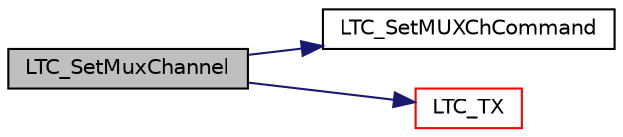 digraph "LTC_SetMuxChannel"
{
  edge [fontname="Helvetica",fontsize="10",labelfontname="Helvetica",labelfontsize="10"];
  node [fontname="Helvetica",fontsize="10",shape=record];
  rankdir="LR";
  Node354 [label="LTC_SetMuxChannel",height=0.2,width=0.4,color="black", fillcolor="grey75", style="filled", fontcolor="black"];
  Node354 -> Node355 [color="midnightblue",fontsize="10",style="solid",fontname="Helvetica"];
  Node355 [label="LTC_SetMUXChCommand",height=0.2,width=0.4,color="black", fillcolor="white", style="filled",URL="$ltc_8c.html#ad6964d802efa9eac1ee91f5b8414ad2f",tooltip="configures the data that will be sent to the LTC daisy-chain to configure multiplexer channels..."];
  Node354 -> Node356 [color="midnightblue",fontsize="10",style="solid",fontname="Helvetica"];
  Node356 [label="LTC_TX",height=0.2,width=0.4,color="red", fillcolor="white", style="filled",URL="$ltc_8c.html#a66092dc4eb5b34b11d37701763836c41",tooltip="sends command and data to the LTC daisy-chain. "];
}
